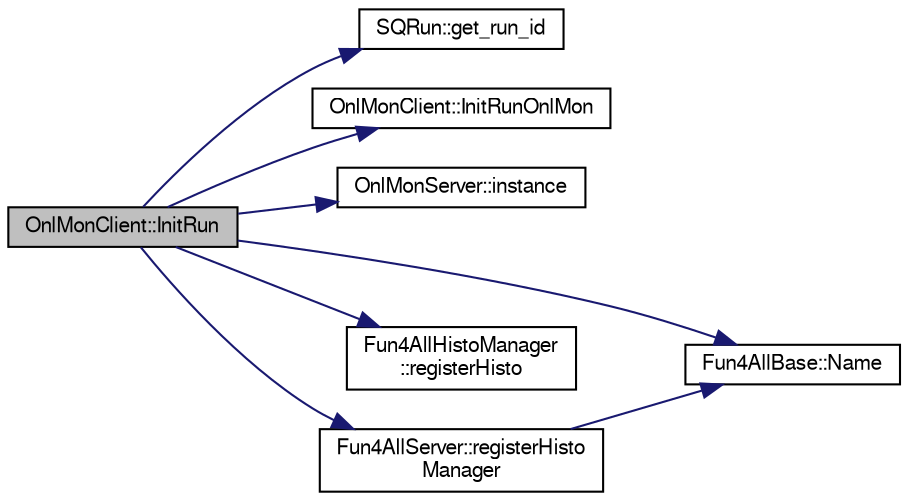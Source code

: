 digraph "OnlMonClient::InitRun"
{
  bgcolor="transparent";
  edge [fontname="FreeSans",fontsize="10",labelfontname="FreeSans",labelfontsize="10"];
  node [fontname="FreeSans",fontsize="10",shape=record];
  rankdir="LR";
  Node1 [label="OnlMonClient::InitRun",height=0.2,width=0.4,color="black", fillcolor="grey75", style="filled" fontcolor="black"];
  Node1 -> Node2 [color="midnightblue",fontsize="10",style="solid",fontname="FreeSans"];
  Node2 [label="SQRun::get_run_id",height=0.2,width=0.4,color="black",URL="$d7/db7/classSQRun.html#a531e051f0da88b4930023c4725853dd9"];
  Node1 -> Node3 [color="midnightblue",fontsize="10",style="solid",fontname="FreeSans"];
  Node3 [label="OnlMonClient::InitRunOnlMon",height=0.2,width=0.4,color="black",URL="$d9/d62/classOnlMonClient.html#a2201a47dd5fe18015df27506c121d17e"];
  Node1 -> Node4 [color="midnightblue",fontsize="10",style="solid",fontname="FreeSans"];
  Node4 [label="OnlMonServer::instance",height=0.2,width=0.4,color="black",URL="$d8/d38/classOnlMonServer.html#a051f5d14c8aee2413bb6f69cb92dc096"];
  Node1 -> Node5 [color="midnightblue",fontsize="10",style="solid",fontname="FreeSans"];
  Node5 [label="Fun4AllBase::Name",height=0.2,width=0.4,color="black",URL="$d5/dec/classFun4AllBase.html#a41f9ac377743d046f590617fd6f4f0ed",tooltip="Returns the name of this module. "];
  Node1 -> Node6 [color="midnightblue",fontsize="10",style="solid",fontname="FreeSans"];
  Node6 [label="Fun4AllHistoManager\l::registerHisto",height=0.2,width=0.4,color="black",URL="$d3/d96/classFun4AllHistoManager.html#a7e1354855437fa28bb0d29dc0581d0a6"];
  Node1 -> Node7 [color="midnightblue",fontsize="10",style="solid",fontname="FreeSans"];
  Node7 [label="Fun4AllServer::registerHisto\lManager",height=0.2,width=0.4,color="black",URL="$da/d29/classFun4AllServer.html#a377f113767f24ce6413e678752ed7f53"];
  Node7 -> Node5 [color="midnightblue",fontsize="10",style="solid",fontname="FreeSans"];
}
